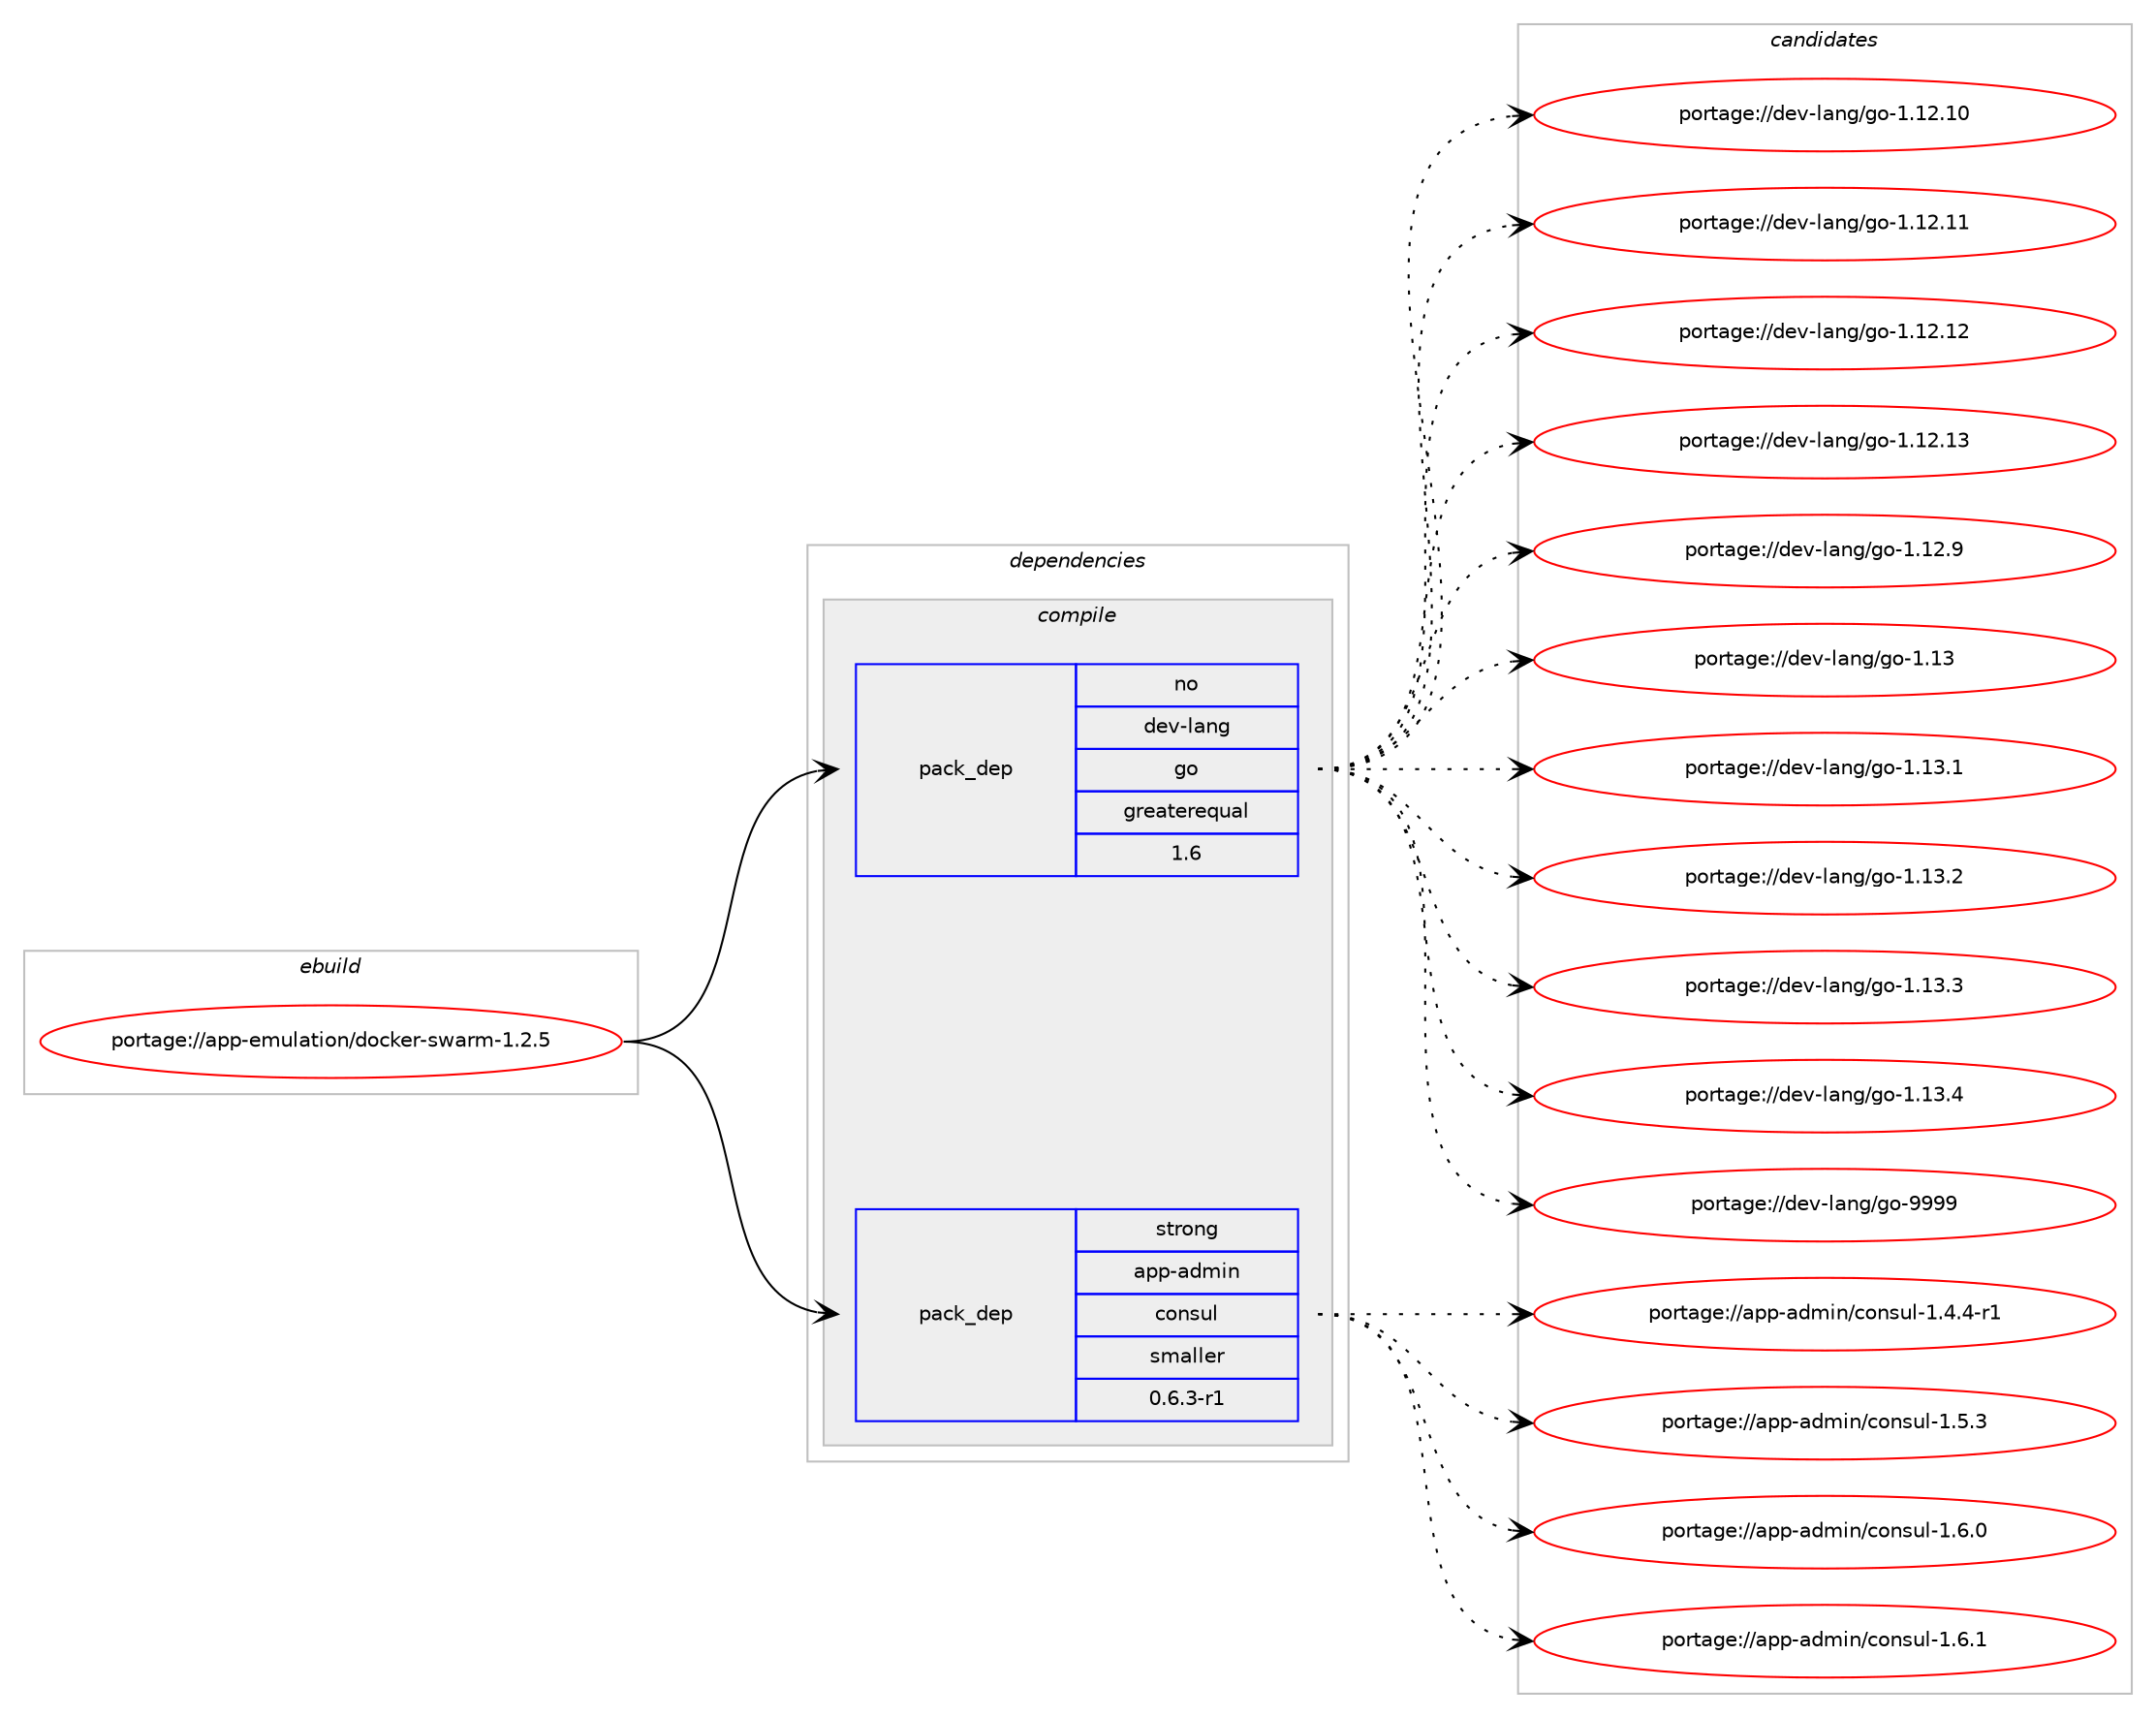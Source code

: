 digraph prolog {

# *************
# Graph options
# *************

newrank=true;
concentrate=true;
compound=true;
graph [rankdir=LR,fontname=Helvetica,fontsize=10,ranksep=1.5];#, ranksep=2.5, nodesep=0.2];
edge  [arrowhead=vee];
node  [fontname=Helvetica,fontsize=10];

# **********
# The ebuild
# **********

subgraph cluster_leftcol {
color=gray;
rank=same;
label=<<i>ebuild</i>>;
id [label="portage://app-emulation/docker-swarm-1.2.5", color=red, width=4, href="../app-emulation/docker-swarm-1.2.5.svg"];
}

# ****************
# The dependencies
# ****************

subgraph cluster_midcol {
color=gray;
label=<<i>dependencies</i>>;
subgraph cluster_compile {
fillcolor="#eeeeee";
style=filled;
label=<<i>compile</i>>;
subgraph pack15488 {
dependency20921 [label=<<TABLE BORDER="0" CELLBORDER="1" CELLSPACING="0" CELLPADDING="4" WIDTH="220"><TR><TD ROWSPAN="6" CELLPADDING="30">pack_dep</TD></TR><TR><TD WIDTH="110">no</TD></TR><TR><TD>dev-lang</TD></TR><TR><TD>go</TD></TR><TR><TD>greaterequal</TD></TR><TR><TD>1.6</TD></TR></TABLE>>, shape=none, color=blue];
}
id:e -> dependency20921:w [weight=20,style="solid",arrowhead="vee"];
subgraph pack15489 {
dependency20922 [label=<<TABLE BORDER="0" CELLBORDER="1" CELLSPACING="0" CELLPADDING="4" WIDTH="220"><TR><TD ROWSPAN="6" CELLPADDING="30">pack_dep</TD></TR><TR><TD WIDTH="110">strong</TD></TR><TR><TD>app-admin</TD></TR><TR><TD>consul</TD></TR><TR><TD>smaller</TD></TR><TR><TD>0.6.3-r1</TD></TR></TABLE>>, shape=none, color=blue];
}
id:e -> dependency20922:w [weight=20,style="solid",arrowhead="vee"];
}
subgraph cluster_compileandrun {
fillcolor="#eeeeee";
style=filled;
label=<<i>compile and run</i>>;
}
subgraph cluster_run {
fillcolor="#eeeeee";
style=filled;
label=<<i>run</i>>;
}
}

# **************
# The candidates
# **************

subgraph cluster_choices {
rank=same;
color=gray;
label=<<i>candidates</i>>;

subgraph choice15488 {
color=black;
nodesep=1;
choiceportage1001011184510897110103471031114549464950464948 [label="portage://dev-lang/go-1.12.10", color=red, width=4,href="../dev-lang/go-1.12.10.svg"];
choiceportage1001011184510897110103471031114549464950464949 [label="portage://dev-lang/go-1.12.11", color=red, width=4,href="../dev-lang/go-1.12.11.svg"];
choiceportage1001011184510897110103471031114549464950464950 [label="portage://dev-lang/go-1.12.12", color=red, width=4,href="../dev-lang/go-1.12.12.svg"];
choiceportage1001011184510897110103471031114549464950464951 [label="portage://dev-lang/go-1.12.13", color=red, width=4,href="../dev-lang/go-1.12.13.svg"];
choiceportage10010111845108971101034710311145494649504657 [label="portage://dev-lang/go-1.12.9", color=red, width=4,href="../dev-lang/go-1.12.9.svg"];
choiceportage1001011184510897110103471031114549464951 [label="portage://dev-lang/go-1.13", color=red, width=4,href="../dev-lang/go-1.13.svg"];
choiceportage10010111845108971101034710311145494649514649 [label="portage://dev-lang/go-1.13.1", color=red, width=4,href="../dev-lang/go-1.13.1.svg"];
choiceportage10010111845108971101034710311145494649514650 [label="portage://dev-lang/go-1.13.2", color=red, width=4,href="../dev-lang/go-1.13.2.svg"];
choiceportage10010111845108971101034710311145494649514651 [label="portage://dev-lang/go-1.13.3", color=red, width=4,href="../dev-lang/go-1.13.3.svg"];
choiceportage10010111845108971101034710311145494649514652 [label="portage://dev-lang/go-1.13.4", color=red, width=4,href="../dev-lang/go-1.13.4.svg"];
choiceportage1001011184510897110103471031114557575757 [label="portage://dev-lang/go-9999", color=red, width=4,href="../dev-lang/go-9999.svg"];
dependency20921:e -> choiceportage1001011184510897110103471031114549464950464948:w [style=dotted,weight="100"];
dependency20921:e -> choiceportage1001011184510897110103471031114549464950464949:w [style=dotted,weight="100"];
dependency20921:e -> choiceportage1001011184510897110103471031114549464950464950:w [style=dotted,weight="100"];
dependency20921:e -> choiceportage1001011184510897110103471031114549464950464951:w [style=dotted,weight="100"];
dependency20921:e -> choiceportage10010111845108971101034710311145494649504657:w [style=dotted,weight="100"];
dependency20921:e -> choiceportage1001011184510897110103471031114549464951:w [style=dotted,weight="100"];
dependency20921:e -> choiceportage10010111845108971101034710311145494649514649:w [style=dotted,weight="100"];
dependency20921:e -> choiceportage10010111845108971101034710311145494649514650:w [style=dotted,weight="100"];
dependency20921:e -> choiceportage10010111845108971101034710311145494649514651:w [style=dotted,weight="100"];
dependency20921:e -> choiceportage10010111845108971101034710311145494649514652:w [style=dotted,weight="100"];
dependency20921:e -> choiceportage1001011184510897110103471031114557575757:w [style=dotted,weight="100"];
}
subgraph choice15489 {
color=black;
nodesep=1;
choiceportage97112112459710010910511047991111101151171084549465246524511449 [label="portage://app-admin/consul-1.4.4-r1", color=red, width=4,href="../app-admin/consul-1.4.4-r1.svg"];
choiceportage9711211245971001091051104799111110115117108454946534651 [label="portage://app-admin/consul-1.5.3", color=red, width=4,href="../app-admin/consul-1.5.3.svg"];
choiceportage9711211245971001091051104799111110115117108454946544648 [label="portage://app-admin/consul-1.6.0", color=red, width=4,href="../app-admin/consul-1.6.0.svg"];
choiceportage9711211245971001091051104799111110115117108454946544649 [label="portage://app-admin/consul-1.6.1", color=red, width=4,href="../app-admin/consul-1.6.1.svg"];
dependency20922:e -> choiceportage97112112459710010910511047991111101151171084549465246524511449:w [style=dotted,weight="100"];
dependency20922:e -> choiceportage9711211245971001091051104799111110115117108454946534651:w [style=dotted,weight="100"];
dependency20922:e -> choiceportage9711211245971001091051104799111110115117108454946544648:w [style=dotted,weight="100"];
dependency20922:e -> choiceportage9711211245971001091051104799111110115117108454946544649:w [style=dotted,weight="100"];
}
}

}
